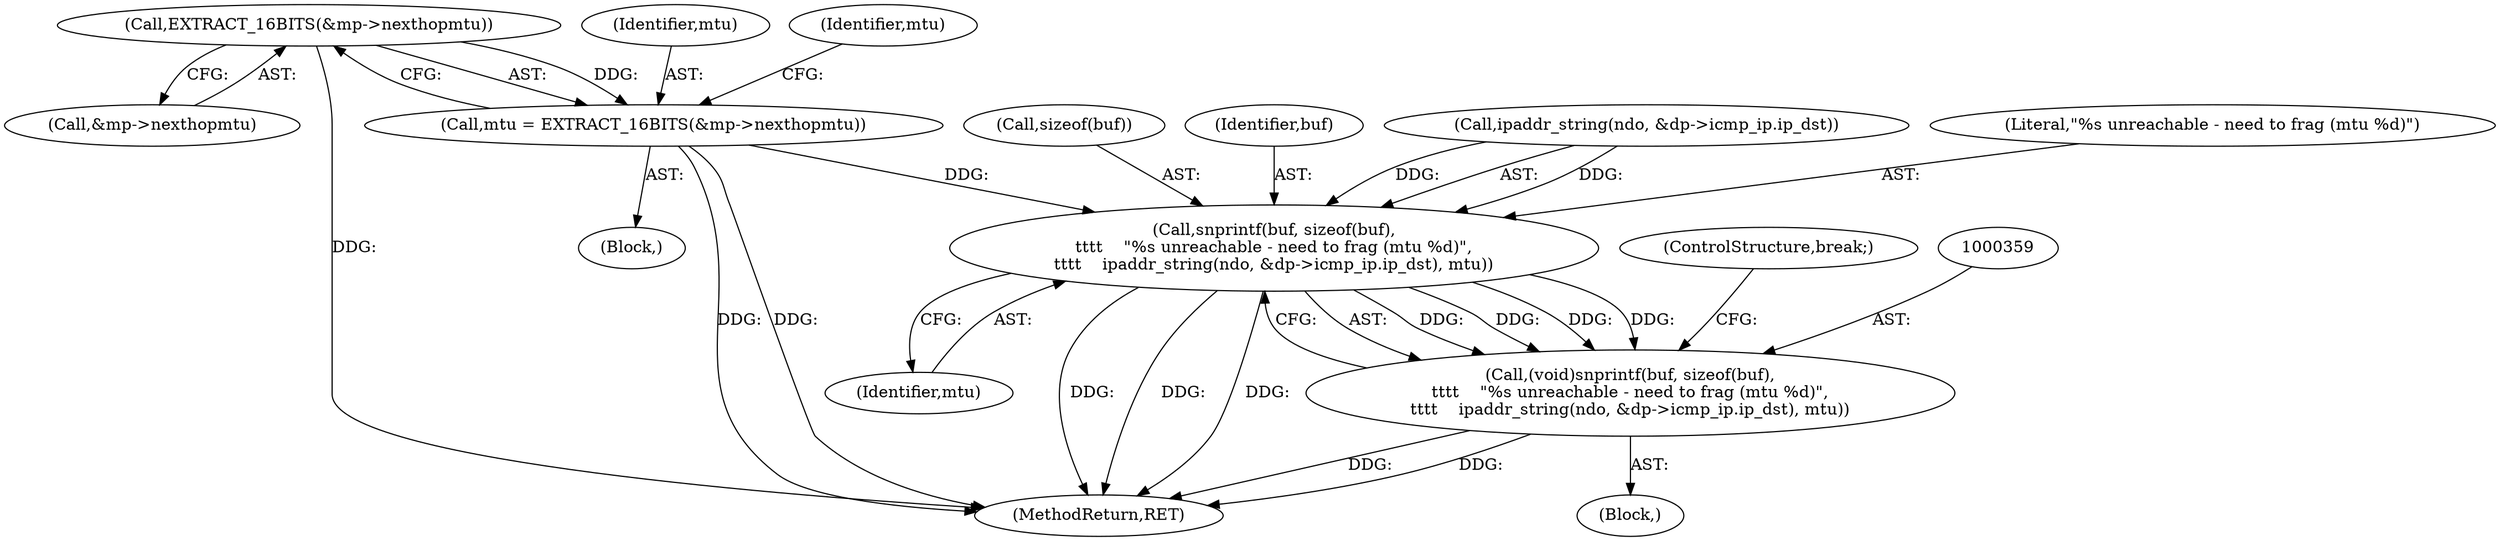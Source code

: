 digraph "0_tcpdump_1a1bce0526a77b62e41531b00f8bb5e21fd4f3a3@pointer" {
"1000350" [label="(Call,EXTRACT_16BITS(&mp->nexthopmtu))"];
"1000348" [label="(Call,mtu = EXTRACT_16BITS(&mp->nexthopmtu))"];
"1000360" [label="(Call,snprintf(buf, sizeof(buf),\n\t\t\t\t    \"%s unreachable - need to frag (mtu %d)\",\n\t\t\t\t    ipaddr_string(ndo, &dp->icmp_ip.ip_dst), mtu))"];
"1000358" [label="(Call,(void)snprintf(buf, sizeof(buf),\n\t\t\t\t    \"%s unreachable - need to frag (mtu %d)\",\n\t\t\t\t    ipaddr_string(ndo, &dp->icmp_ip.ip_dst), mtu))"];
"1000362" [label="(Call,sizeof(buf))"];
"1000358" [label="(Call,(void)snprintf(buf, sizeof(buf),\n\t\t\t\t    \"%s unreachable - need to frag (mtu %d)\",\n\t\t\t\t    ipaddr_string(ndo, &dp->icmp_ip.ip_dst), mtu))"];
"1000351" [label="(Call,&mp->nexthopmtu)"];
"1000349" [label="(Identifier,mtu)"];
"1000361" [label="(Identifier,buf)"];
"1000360" [label="(Call,snprintf(buf, sizeof(buf),\n\t\t\t\t    \"%s unreachable - need to frag (mtu %d)\",\n\t\t\t\t    ipaddr_string(ndo, &dp->icmp_ip.ip_dst), mtu))"];
"1000373" [label="(Identifier,mtu)"];
"1000391" [label="(ControlStructure,break;)"];
"1000357" [label="(Block,)"];
"1001279" [label="(MethodReturn,RET)"];
"1000348" [label="(Call,mtu = EXTRACT_16BITS(&mp->nexthopmtu))"];
"1000350" [label="(Call,EXTRACT_16BITS(&mp->nexthopmtu))"];
"1000365" [label="(Call,ipaddr_string(ndo, &dp->icmp_ip.ip_dst))"];
"1000336" [label="(Block,)"];
"1000356" [label="(Identifier,mtu)"];
"1000364" [label="(Literal,\"%s unreachable - need to frag (mtu %d)\")"];
"1000350" -> "1000348"  [label="AST: "];
"1000350" -> "1000351"  [label="CFG: "];
"1000351" -> "1000350"  [label="AST: "];
"1000348" -> "1000350"  [label="CFG: "];
"1000350" -> "1001279"  [label="DDG: "];
"1000350" -> "1000348"  [label="DDG: "];
"1000348" -> "1000336"  [label="AST: "];
"1000349" -> "1000348"  [label="AST: "];
"1000356" -> "1000348"  [label="CFG: "];
"1000348" -> "1001279"  [label="DDG: "];
"1000348" -> "1001279"  [label="DDG: "];
"1000348" -> "1000360"  [label="DDG: "];
"1000360" -> "1000358"  [label="AST: "];
"1000360" -> "1000373"  [label="CFG: "];
"1000361" -> "1000360"  [label="AST: "];
"1000362" -> "1000360"  [label="AST: "];
"1000364" -> "1000360"  [label="AST: "];
"1000365" -> "1000360"  [label="AST: "];
"1000373" -> "1000360"  [label="AST: "];
"1000358" -> "1000360"  [label="CFG: "];
"1000360" -> "1001279"  [label="DDG: "];
"1000360" -> "1001279"  [label="DDG: "];
"1000360" -> "1001279"  [label="DDG: "];
"1000360" -> "1000358"  [label="DDG: "];
"1000360" -> "1000358"  [label="DDG: "];
"1000360" -> "1000358"  [label="DDG: "];
"1000360" -> "1000358"  [label="DDG: "];
"1000365" -> "1000360"  [label="DDG: "];
"1000365" -> "1000360"  [label="DDG: "];
"1000358" -> "1000357"  [label="AST: "];
"1000359" -> "1000358"  [label="AST: "];
"1000391" -> "1000358"  [label="CFG: "];
"1000358" -> "1001279"  [label="DDG: "];
"1000358" -> "1001279"  [label="DDG: "];
}
